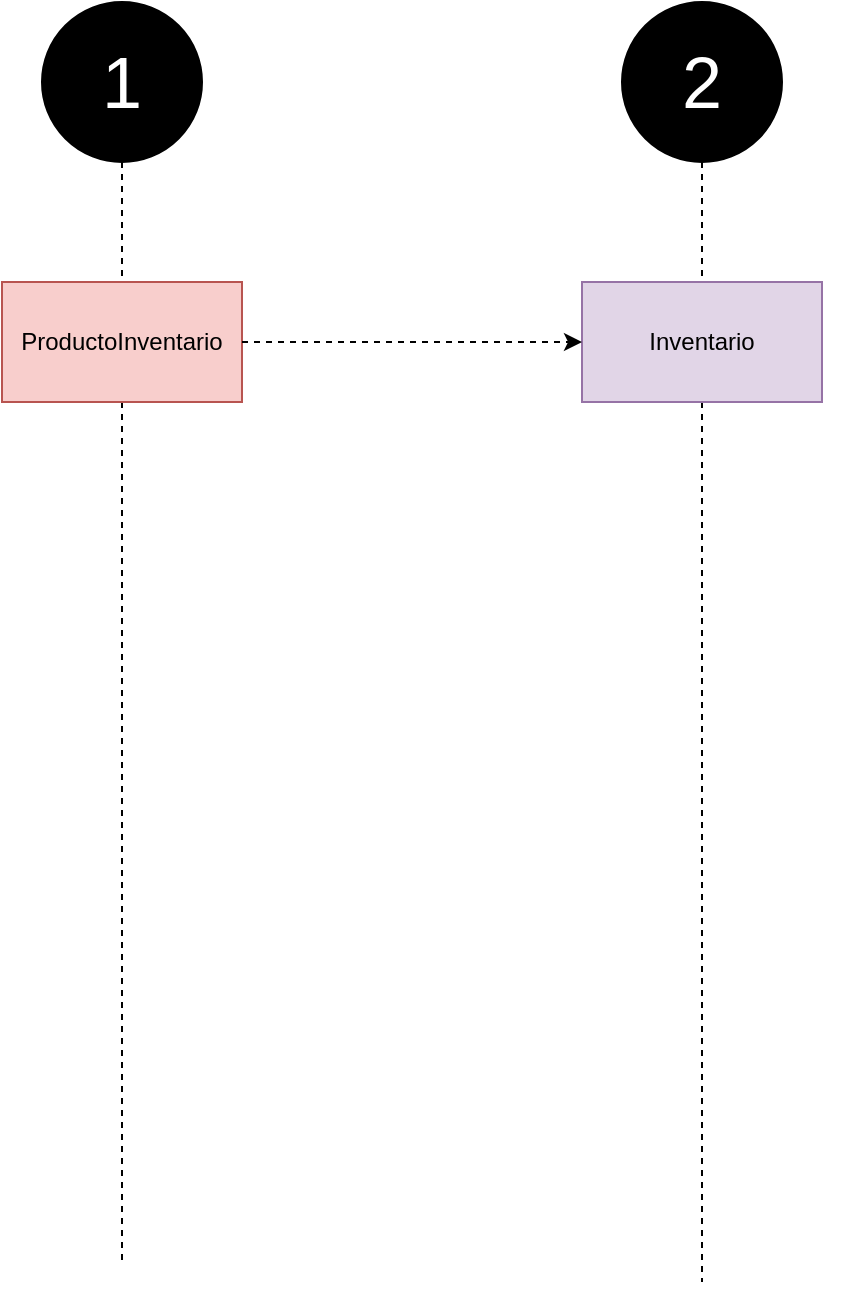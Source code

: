 <mxfile version="22.1.2" type="device" pages="2">
  <diagram name="Flujo de eventos" id="zBhicTsyFizKEP22qASS">
    <mxGraphModel dx="1434" dy="836" grid="1" gridSize="10" guides="1" tooltips="1" connect="1" arrows="1" fold="1" page="1" pageScale="1" pageWidth="827" pageHeight="1169" math="0" shadow="0">
      <root>
        <mxCell id="0" />
        <mxCell id="1" parent="0" />
        <mxCell id="tLENe-P63r3Lutoy_OWt-1" value="" style="group" parent="1" vertex="1" connectable="0">
          <mxGeometry x="60" y="40" width="110" height="630" as="geometry" />
        </mxCell>
        <mxCell id="tLENe-P63r3Lutoy_OWt-44" style="edgeStyle=orthogonalEdgeStyle;rounded=0;orthogonalLoop=1;jettySize=auto;html=1;dashed=1;endArrow=none;endFill=0;" parent="tLENe-P63r3Lutoy_OWt-1" source="tLENe-P63r3Lutoy_OWt-3" edge="1">
          <mxGeometry relative="1" as="geometry">
            <mxPoint x="40" y="630.0" as="targetPoint" />
          </mxGeometry>
        </mxCell>
        <mxCell id="tLENe-P63r3Lutoy_OWt-3" value="&lt;font color=&quot;#ffffff&quot; style=&quot;font-size: 36px;&quot;&gt;1&lt;/font&gt;" style="ellipse;whiteSpace=wrap;html=1;aspect=fixed;fillColor=#000000;" parent="tLENe-P63r3Lutoy_OWt-1" vertex="1">
          <mxGeometry width="80" height="80" as="geometry" />
        </mxCell>
        <mxCell id="L_dN7ZiLFzw9FxYTewuK-1" value="ProductoInventario" style="rounded=0;whiteSpace=wrap;html=1;fillColor=#f8cecc;strokeColor=#b85450;" vertex="1" parent="tLENe-P63r3Lutoy_OWt-1">
          <mxGeometry x="-20" y="140" width="120" height="60" as="geometry" />
        </mxCell>
        <mxCell id="tLENe-P63r3Lutoy_OWt-12" value="" style="group" parent="1" vertex="1" connectable="0">
          <mxGeometry x="350" y="40" width="110" height="650" as="geometry" />
        </mxCell>
        <mxCell id="tLENe-P63r3Lutoy_OWt-14" value="&lt;font color=&quot;#ffffff&quot; style=&quot;font-size: 36px;&quot;&gt;2&lt;/font&gt;" style="ellipse;whiteSpace=wrap;html=1;aspect=fixed;fillColor=#000000;" parent="tLENe-P63r3Lutoy_OWt-12" vertex="1">
          <mxGeometry width="80" height="80" as="geometry" />
        </mxCell>
        <mxCell id="tLENe-P63r3Lutoy_OWt-16" value="" style="edgeStyle=orthogonalEdgeStyle;rounded=0;orthogonalLoop=1;jettySize=auto;html=1;endArrow=none;endFill=0;dashed=1;" parent="tLENe-P63r3Lutoy_OWt-12" source="tLENe-P63r3Lutoy_OWt-14" edge="1">
          <mxGeometry relative="1" as="geometry">
            <mxPoint x="40" y="640" as="targetPoint" />
            <mxPoint x="390" y="152.642" as="sourcePoint" />
          </mxGeometry>
        </mxCell>
        <mxCell id="L_dN7ZiLFzw9FxYTewuK-2" value="Inventario" style="rounded=0;whiteSpace=wrap;html=1;fillColor=#e1d5e7;strokeColor=#9673a6;" vertex="1" parent="tLENe-P63r3Lutoy_OWt-12">
          <mxGeometry x="-20" y="140" width="120" height="60" as="geometry" />
        </mxCell>
        <mxCell id="L_dN7ZiLFzw9FxYTewuK-4" style="edgeStyle=orthogonalEdgeStyle;rounded=0;orthogonalLoop=1;jettySize=auto;html=1;dashed=1;" edge="1" parent="1" source="L_dN7ZiLFzw9FxYTewuK-1" target="L_dN7ZiLFzw9FxYTewuK-2">
          <mxGeometry relative="1" as="geometry" />
        </mxCell>
      </root>
    </mxGraphModel>
  </diagram>
  <diagram id="LfHUw2b1Mqzj6z31MRwS" name="Página-2">
    <mxGraphModel dx="2620" dy="2214" grid="1" gridSize="10" guides="1" tooltips="1" connect="1" arrows="1" fold="1" page="1" pageScale="1" pageWidth="827" pageHeight="1169" math="0" shadow="0">
      <root>
        <mxCell id="0" />
        <mxCell id="1" parent="0" />
        <mxCell id="Yvo61abbtXtxRw5pMssy-1" value="" style="rounded=1;whiteSpace=wrap;html=1;dashed=1;" parent="1" vertex="1">
          <mxGeometry x="-20" y="10" width="1690" height="1490" as="geometry" />
        </mxCell>
        <mxCell id="Yvo61abbtXtxRw5pMssy-2" value="&lt;font style=&quot;font-size: 36px;&quot;&gt;Inventario&lt;/font&gt;" style="text;html=1;align=center;verticalAlign=middle;resizable=0;points=[];autosize=1;strokeColor=none;fillColor=none;fontStyle=1" parent="1" vertex="1">
          <mxGeometry x="610" y="30" width="200" height="60" as="geometry" />
        </mxCell>
        <mxCell id="Yvo61abbtXtxRw5pMssy-3" value="Actor" style="whiteSpace=wrap;html=1;aspect=fixed;fillColor=#FCFCAA;" parent="1" vertex="1">
          <mxGeometry x="40" y="-230" width="80" height="80" as="geometry" />
        </mxCell>
        <mxCell id="Yvo61abbtXtxRw5pMssy-4" value="Comandos" style="whiteSpace=wrap;html=1;aspect=fixed;fillColor=#BDD7EE;" parent="1" vertex="1">
          <mxGeometry x="150" y="-230" width="80" height="80" as="geometry" />
        </mxCell>
        <mxCell id="Yvo61abbtXtxRw5pMssy-5" value="Enttity" style="whiteSpace=wrap;html=1;aspect=fixed;fillColor=#FFFF00;" parent="1" vertex="1">
          <mxGeometry x="260" y="-230" width="80" height="80" as="geometry" />
        </mxCell>
        <mxCell id="Yvo61abbtXtxRw5pMssy-6" value="Real&amp;nbsp; Model" style="whiteSpace=wrap;html=1;aspect=fixed;fillColor=#92D050;" parent="1" vertex="1">
          <mxGeometry x="380" y="-230" width="80" height="80" as="geometry" />
        </mxCell>
        <mxCell id="Yvo61abbtXtxRw5pMssy-7" value="Bussines Rules" style="whiteSpace=wrap;html=1;aspect=fixed;fillColor=#CC99FF;" parent="1" vertex="1">
          <mxGeometry x="490" y="-230" width="80" height="80" as="geometry" />
        </mxCell>
        <mxCell id="Yvo61abbtXtxRw5pMssy-8" value="External System" style="whiteSpace=wrap;html=1;aspect=fixed;fillColor=#FDD3FA;" parent="1" vertex="1">
          <mxGeometry x="590" y="-230" width="80" height="80" as="geometry" />
        </mxCell>
        <mxCell id="Yvo61abbtXtxRw5pMssy-9" value="Event&lt;br&gt;" style="whiteSpace=wrap;html=1;aspect=fixed;fillColor=#FFC000;" parent="1" vertex="1">
          <mxGeometry x="790" y="-230" width="80" height="80" as="geometry" />
        </mxCell>
        <mxCell id="Yvo61abbtXtxRw5pMssy-10" value="Hostpot" style="whiteSpace=wrap;html=1;aspect=fixed;fillColor=#FA90B1;" parent="1" vertex="1">
          <mxGeometry x="890" y="-230" width="80" height="80" as="geometry" />
        </mxCell>
        <mxCell id="Yvo61abbtXtxRw5pMssy-11" value="Eventos Previos" style="whiteSpace=wrap;html=1;aspect=fixed;fillColor=#D6DCE4;" parent="1" vertex="1">
          <mxGeometry x="700" y="-230" width="80" height="80" as="geometry" />
        </mxCell>
        <mxCell id="U72urnrVb7foCrX-JU2N-99" style="edgeStyle=orthogonalEdgeStyle;rounded=0;orthogonalLoop=1;jettySize=auto;html=1;strokeColor=#CC99FF;strokeWidth=3;" edge="1" parent="1" source="Yvo61abbtXtxRw5pMssy-15" target="U72urnrVb7foCrX-JU2N-19">
          <mxGeometry relative="1" as="geometry">
            <Array as="points">
              <mxPoint x="650" y="180" />
              <mxPoint x="1490" y="180" />
              <mxPoint x="1490" y="1020" />
              <mxPoint x="1070" y="1020" />
            </Array>
          </mxGeometry>
        </mxCell>
        <mxCell id="U72urnrVb7foCrX-JU2N-100" style="edgeStyle=orthogonalEdgeStyle;rounded=0;orthogonalLoop=1;jettySize=auto;html=1;strokeColor=#CC99FF;strokeWidth=3;" edge="1" parent="1" source="Yvo61abbtXtxRw5pMssy-15" target="U72urnrVb7foCrX-JU2N-11">
          <mxGeometry relative="1" as="geometry">
            <Array as="points">
              <mxPoint x="650" y="180" />
              <mxPoint x="180" y="180" />
              <mxPoint x="180" y="930" />
              <mxPoint x="490" y="930" />
            </Array>
          </mxGeometry>
        </mxCell>
        <mxCell id="U72urnrVb7foCrX-JU2N-102" style="edgeStyle=orthogonalEdgeStyle;rounded=0;orthogonalLoop=1;jettySize=auto;html=1;strokeColor=#CC99FF;strokeWidth=3;" edge="1" parent="1" source="Yvo61abbtXtxRw5pMssy-15" target="U72urnrVb7foCrX-JU2N-3">
          <mxGeometry relative="1" as="geometry">
            <Array as="points">
              <mxPoint x="650" y="180" />
              <mxPoint x="1040" y="180" />
            </Array>
          </mxGeometry>
        </mxCell>
        <mxCell id="Yvo61abbtXtxRw5pMssy-15" value="Inventario Creado" style="whiteSpace=wrap;html=1;aspect=fixed;fillColor=#FFC000;" parent="1" vertex="1">
          <mxGeometry x="610" y="277.5" width="80" height="80" as="geometry" />
        </mxCell>
        <mxCell id="Yvo61abbtXtxRw5pMssy-16" value="Inventario" style="whiteSpace=wrap;html=1;aspect=fixed;fillColor=#FFFF00;" parent="1" vertex="1">
          <mxGeometry x="530" y="277.5" width="80" height="80" as="geometry" />
        </mxCell>
        <mxCell id="Yvo61abbtXtxRw5pMssy-17" value="Crear Inventario" style="whiteSpace=wrap;html=1;aspect=fixed;fillColor=#BDD7EE;" parent="1" vertex="1">
          <mxGeometry x="450" y="277.5" width="80" height="80" as="geometry" />
        </mxCell>
        <mxCell id="Yvo61abbtXtxRw5pMssy-19" value="Pol-Inventario-001:No debe existir otro inventariocon el mismo nombre&lt;br&gt;&amp;nbsp;" style="whiteSpace=wrap;html=1;aspect=fixed;fillColor=#CC99FF;" parent="1" vertex="1">
          <mxGeometry x="500" y="357.5" width="150" height="150" as="geometry" />
        </mxCell>
        <mxCell id="U72urnrVb7foCrX-JU2N-30" style="edgeStyle=orthogonalEdgeStyle;rounded=0;orthogonalLoop=1;jettySize=auto;html=1;curved=1;" edge="1" parent="1" source="Yvo61abbtXtxRw5pMssy-28" target="Yvo61abbtXtxRw5pMssy-17">
          <mxGeometry relative="1" as="geometry">
            <Array as="points">
              <mxPoint x="380" y="190" />
              <mxPoint x="380" y="320" />
            </Array>
          </mxGeometry>
        </mxCell>
        <mxCell id="Yvo61abbtXtxRw5pMssy-28" value="Administrador General" style="whiteSpace=wrap;html=1;aspect=fixed;fillColor=#FCFCAA;" parent="1" vertex="1">
          <mxGeometry x="220" y="187.5" width="80" height="80" as="geometry" />
        </mxCell>
        <mxCell id="U72urnrVb7foCrX-JU2N-31" style="edgeStyle=orthogonalEdgeStyle;rounded=0;orthogonalLoop=1;jettySize=auto;html=1;" edge="1" parent="1" source="Yvo61abbtXtxRw5pMssy-31" target="Yvo61abbtXtxRw5pMssy-17">
          <mxGeometry relative="1" as="geometry" />
        </mxCell>
        <mxCell id="Yvo61abbtXtxRw5pMssy-31" value="Administrador Institución" style="whiteSpace=wrap;html=1;aspect=fixed;fillColor=#FCFCAA;" parent="1" vertex="1">
          <mxGeometry x="220" y="277.5" width="80" height="80" as="geometry" />
        </mxCell>
        <mxCell id="U72urnrVb7foCrX-JU2N-28" style="edgeStyle=orthogonalEdgeStyle;rounded=0;orthogonalLoop=1;jettySize=auto;html=1;curved=1;" edge="1" parent="1" source="Yvo61abbtXtxRw5pMssy-36" target="Yvo61abbtXtxRw5pMssy-17">
          <mxGeometry relative="1" as="geometry">
            <Array as="points">
              <mxPoint x="380" y="412" />
              <mxPoint x="380" y="318" />
            </Array>
          </mxGeometry>
        </mxCell>
        <mxCell id="Yvo61abbtXtxRw5pMssy-36" value="Lider de Inventario" style="whiteSpace=wrap;html=1;aspect=fixed;fillColor=#FCFCAA;" parent="1" vertex="1">
          <mxGeometry x="220" y="372.5" width="80" height="80" as="geometry" />
        </mxCell>
        <mxCell id="Yvo61abbtXtxRw5pMssy-59" value="Inventario Eliminado" style="whiteSpace=wrap;html=1;aspect=fixed;fillColor=#D6DCE4;" parent="1" vertex="1">
          <mxGeometry x="690" y="277.5" width="80" height="80" as="geometry" />
        </mxCell>
        <mxCell id="U72urnrVb7foCrX-JU2N-103" style="edgeStyle=orthogonalEdgeStyle;rounded=0;orthogonalLoop=1;jettySize=auto;html=1;strokeWidth=3;strokeColor=#FF9933;" edge="1" parent="1" source="U72urnrVb7foCrX-JU2N-1" target="U72urnrVb7foCrX-JU2N-11">
          <mxGeometry relative="1" as="geometry">
            <Array as="points">
              <mxPoint x="1240" y="1000" />
              <mxPoint x="510" y="1000" />
            </Array>
          </mxGeometry>
        </mxCell>
        <mxCell id="U72urnrVb7foCrX-JU2N-104" style="edgeStyle=orthogonalEdgeStyle;rounded=0;orthogonalLoop=1;jettySize=auto;html=1;strokeWidth=3;strokeColor=#FF9933;" edge="1" parent="1" source="U72urnrVb7foCrX-JU2N-1" target="U72urnrVb7foCrX-JU2N-19">
          <mxGeometry relative="1" as="geometry">
            <Array as="points">
              <mxPoint x="1240" y="1000" />
              <mxPoint x="1070" y="1000" />
            </Array>
          </mxGeometry>
        </mxCell>
        <mxCell id="U72urnrVb7foCrX-JU2N-1" value="Inventario Modificado" style="whiteSpace=wrap;html=1;aspect=fixed;fillColor=#FFC000;" vertex="1" parent="1">
          <mxGeometry x="1180" y="287.5" width="80" height="80" as="geometry" />
        </mxCell>
        <mxCell id="U72urnrVb7foCrX-JU2N-2" value="Inventario" style="whiteSpace=wrap;html=1;aspect=fixed;fillColor=#FFFF00;" vertex="1" parent="1">
          <mxGeometry x="1100" y="287.5" width="80" height="80" as="geometry" />
        </mxCell>
        <mxCell id="U72urnrVb7foCrX-JU2N-3" value="Modificar Inventario" style="whiteSpace=wrap;html=1;aspect=fixed;fillColor=#BDD7EE;" vertex="1" parent="1">
          <mxGeometry x="1020" y="287.5" width="80" height="80" as="geometry" />
        </mxCell>
        <mxCell id="U72urnrVb7foCrX-JU2N-8" value="Inventario Consultado" style="whiteSpace=wrap;html=1;aspect=fixed;fillColor=#D6DCE4;" vertex="1" parent="1">
          <mxGeometry x="1260" y="287.5" width="80" height="80" as="geometry" />
        </mxCell>
        <mxCell id="U72urnrVb7foCrX-JU2N-97" style="edgeStyle=orthogonalEdgeStyle;rounded=0;orthogonalLoop=1;jettySize=auto;html=1;strokeColor=#FA90B1;strokeWidth=3;" edge="1" parent="1" source="U72urnrVb7foCrX-JU2N-9" target="Yvo61abbtXtxRw5pMssy-17">
          <mxGeometry relative="1" as="geometry">
            <Array as="points">
              <mxPoint x="670" y="910" />
              <mxPoint x="120" y="910" />
              <mxPoint x="120" y="130" />
              <mxPoint x="490" y="130" />
            </Array>
          </mxGeometry>
        </mxCell>
        <mxCell id="U72urnrVb7foCrX-JU2N-98" style="edgeStyle=orthogonalEdgeStyle;rounded=0;orthogonalLoop=1;jettySize=auto;html=1;strokeColor=#FA90B1;strokeWidth=3;" edge="1" parent="1" source="U72urnrVb7foCrX-JU2N-9" target="U72urnrVb7foCrX-JU2N-3">
          <mxGeometry relative="1" as="geometry">
            <Array as="points">
              <mxPoint x="670" y="910" />
              <mxPoint x="1030" y="910" />
            </Array>
          </mxGeometry>
        </mxCell>
        <mxCell id="U72urnrVb7foCrX-JU2N-9" value="Inventario Consultado" style="whiteSpace=wrap;html=1;aspect=fixed;fillColor=#FFC000;" vertex="1" parent="1">
          <mxGeometry x="630" y="1100" width="80" height="80" as="geometry" />
        </mxCell>
        <mxCell id="U72urnrVb7foCrX-JU2N-10" value="Inventario" style="whiteSpace=wrap;html=1;aspect=fixed;fillColor=#FFFF00;" vertex="1" parent="1">
          <mxGeometry x="550" y="1100" width="80" height="80" as="geometry" />
        </mxCell>
        <mxCell id="U72urnrVb7foCrX-JU2N-11" value="Consultar Inventario" style="whiteSpace=wrap;html=1;aspect=fixed;fillColor=#BDD7EE;" vertex="1" parent="1">
          <mxGeometry x="470" y="1100" width="80" height="80" as="geometry" />
        </mxCell>
        <mxCell id="U72urnrVb7foCrX-JU2N-16" value="Inventario Creado" style="whiteSpace=wrap;html=1;aspect=fixed;fillColor=#D6DCE4;" vertex="1" parent="1">
          <mxGeometry x="710" y="1100" width="80" height="80" as="geometry" />
        </mxCell>
        <mxCell id="U72urnrVb7foCrX-JU2N-94" style="edgeStyle=orthogonalEdgeStyle;rounded=0;orthogonalLoop=1;jettySize=auto;html=1;strokeColor=#92D050;strokeWidth=3;" edge="1" parent="1" source="U72urnrVb7foCrX-JU2N-17" target="Yvo61abbtXtxRw5pMssy-17">
          <mxGeometry relative="1" as="geometry">
            <Array as="points">
              <mxPoint x="1230" y="930" />
              <mxPoint x="1550" y="930" />
              <mxPoint x="1550" y="130" />
              <mxPoint x="490" y="130" />
            </Array>
          </mxGeometry>
        </mxCell>
        <mxCell id="U72urnrVb7foCrX-JU2N-95" style="edgeStyle=orthogonalEdgeStyle;rounded=0;orthogonalLoop=1;jettySize=auto;html=1;strokeColor=#92D050;strokeWidth=3;" edge="1" parent="1" source="U72urnrVb7foCrX-JU2N-17" target="U72urnrVb7foCrX-JU2N-11">
          <mxGeometry relative="1" as="geometry">
            <Array as="points">
              <mxPoint x="1230" y="930" />
              <mxPoint x="510" y="930" />
            </Array>
          </mxGeometry>
        </mxCell>
        <mxCell id="U72urnrVb7foCrX-JU2N-96" style="edgeStyle=orthogonalEdgeStyle;rounded=0;orthogonalLoop=1;jettySize=auto;html=1;entryX=0.5;entryY=0;entryDx=0;entryDy=0;strokeColor=#92D050;strokeWidth=3;" edge="1" parent="1" source="U72urnrVb7foCrX-JU2N-17" target="U72urnrVb7foCrX-JU2N-3">
          <mxGeometry relative="1" as="geometry">
            <Array as="points">
              <mxPoint x="1230" y="930" />
              <mxPoint x="1550" y="930" />
              <mxPoint x="1550" y="130" />
              <mxPoint x="1060" y="130" />
            </Array>
          </mxGeometry>
        </mxCell>
        <mxCell id="U72urnrVb7foCrX-JU2N-17" value="Inventario Eliminado" style="whiteSpace=wrap;html=1;aspect=fixed;fillColor=#FFC000;" vertex="1" parent="1">
          <mxGeometry x="1190" y="1100" width="80" height="80" as="geometry" />
        </mxCell>
        <mxCell id="U72urnrVb7foCrX-JU2N-18" value="Inventario" style="whiteSpace=wrap;html=1;aspect=fixed;fillColor=#FFFF00;" vertex="1" parent="1">
          <mxGeometry x="1110" y="1100" width="80" height="80" as="geometry" />
        </mxCell>
        <mxCell id="U72urnrVb7foCrX-JU2N-19" value="Eliminar&amp;nbsp; Inventario" style="whiteSpace=wrap;html=1;aspect=fixed;fillColor=#BDD7EE;" vertex="1" parent="1">
          <mxGeometry x="1030" y="1100" width="80" height="80" as="geometry" />
        </mxCell>
        <mxCell id="U72urnrVb7foCrX-JU2N-24" value="Inventario Creado" style="whiteSpace=wrap;html=1;aspect=fixed;fillColor=#D6DCE4;" vertex="1" parent="1">
          <mxGeometry x="1270" y="1100" width="80" height="80" as="geometry" />
        </mxCell>
        <mxCell id="U72urnrVb7foCrX-JU2N-36" value="Pol-Inventario-002:Los datos del nuevo inventariodeben ser valido a nivel de tipo de dato, longitud, obligatoriedad, formato, rango&lt;br&gt;&amp;nbsp;" style="whiteSpace=wrap;html=1;aspect=fixed;fillColor=#CC99FF;" vertex="1" parent="1">
          <mxGeometry x="500" y="507.5" width="150" height="150" as="geometry" />
        </mxCell>
        <mxCell id="U72urnrVb7foCrX-JU2N-37" value="Inventario Creado" style="whiteSpace=wrap;html=1;aspect=fixed;fillColor=#D6DCE4;" vertex="1" parent="1">
          <mxGeometry x="1260" y="367.5" width="80" height="80" as="geometry" />
        </mxCell>
        <mxCell id="U72urnrVb7foCrX-JU2N-38" value="Inventario Consultado" style="whiteSpace=wrap;html=1;aspect=fixed;fillColor=#D6DCE4;" vertex="1" parent="1">
          <mxGeometry x="1270" y="1180" width="80" height="80" as="geometry" />
        </mxCell>
        <mxCell id="U72urnrVb7foCrX-JU2N-39" value="Inventario Modificado" style="whiteSpace=wrap;html=1;aspect=fixed;fillColor=#D6DCE4;" vertex="1" parent="1">
          <mxGeometry x="1270" y="1260" width="80" height="80" as="geometry" />
        </mxCell>
        <mxCell id="U72urnrVb7foCrX-JU2N-40" value="Inventario Consultado" style="whiteSpace=wrap;html=1;aspect=fixed;fillColor=#D6DCE4;" vertex="1" parent="1">
          <mxGeometry x="690" y="357.5" width="80" height="80" as="geometry" />
        </mxCell>
        <mxCell id="U72urnrVb7foCrX-JU2N-41" value="Inventario Modificado" style="whiteSpace=wrap;html=1;aspect=fixed;fillColor=#D6DCE4;" vertex="1" parent="1">
          <mxGeometry x="710" y="1180" width="80" height="80" as="geometry" />
        </mxCell>
        <mxCell id="U72urnrVb7foCrX-JU2N-42" value="Pol-Inventario-004:Si se envía parametros de consulta se deben de ser valido a nivel de tipo de dato, longitud, obligatoriedad, formato, rango&lt;br&gt;&amp;nbsp;" style="whiteSpace=wrap;html=1;aspect=fixed;fillColor=#CC99FF;" vertex="1" parent="1">
          <mxGeometry x="515" y="1180" width="150" height="150" as="geometry" />
        </mxCell>
        <mxCell id="U72urnrVb7foCrX-JU2N-43" value="Pol-Inventario-005: No debe existir otro pais, a excepcion de que sea el mismo pais que se esta modificando&lt;br&gt;&amp;nbsp;" style="whiteSpace=wrap;html=1;aspect=fixed;fillColor=#CC99FF;" vertex="1" parent="1">
          <mxGeometry x="1065" y="367.5" width="150" height="150" as="geometry" />
        </mxCell>
        <mxCell id="U72urnrVb7foCrX-JU2N-44" value="Pol-Inventario-006: debe existir el inventario que se esta modificando&amp;nbsp;" style="whiteSpace=wrap;html=1;aspect=fixed;fillColor=#CC99FF;" vertex="1" parent="1">
          <mxGeometry x="1065" y="667.5" width="150" height="150" as="geometry" />
        </mxCell>
        <mxCell id="U72urnrVb7foCrX-JU2N-45" value="Pol-Inventario-002:Los datos del nuevo inventariodeben ser valido a nivel de tipo de dato, longitud, obligatoriedad, formato, rango&lt;br&gt;&amp;nbsp;" style="whiteSpace=wrap;html=1;aspect=fixed;fillColor=#CC99FF;" vertex="1" parent="1">
          <mxGeometry x="1065" y="517.5" width="150" height="150" as="geometry" />
        </mxCell>
        <mxCell id="U72urnrVb7foCrX-JU2N-51" style="edgeStyle=orthogonalEdgeStyle;rounded=0;orthogonalLoop=1;jettySize=auto;html=1;curved=1;" edge="1" parent="1" source="U72urnrVb7foCrX-JU2N-52">
          <mxGeometry relative="1" as="geometry">
            <mxPoint x="1015" y="330" as="targetPoint" />
            <Array as="points">
              <mxPoint x="945" y="200" />
              <mxPoint x="945" y="330" />
            </Array>
          </mxGeometry>
        </mxCell>
        <mxCell id="U72urnrVb7foCrX-JU2N-52" value="Administrador General" style="whiteSpace=wrap;html=1;aspect=fixed;fillColor=#FCFCAA;" vertex="1" parent="1">
          <mxGeometry x="785" y="197.5" width="80" height="80" as="geometry" />
        </mxCell>
        <mxCell id="U72urnrVb7foCrX-JU2N-53" style="edgeStyle=orthogonalEdgeStyle;rounded=0;orthogonalLoop=1;jettySize=auto;html=1;" edge="1" parent="1" source="U72urnrVb7foCrX-JU2N-54">
          <mxGeometry relative="1" as="geometry">
            <mxPoint x="1015" y="328" as="targetPoint" />
          </mxGeometry>
        </mxCell>
        <mxCell id="U72urnrVb7foCrX-JU2N-54" value="Administrador Institución" style="whiteSpace=wrap;html=1;aspect=fixed;fillColor=#FCFCAA;" vertex="1" parent="1">
          <mxGeometry x="785" y="287.5" width="80" height="80" as="geometry" />
        </mxCell>
        <mxCell id="U72urnrVb7foCrX-JU2N-55" style="edgeStyle=orthogonalEdgeStyle;rounded=0;orthogonalLoop=1;jettySize=auto;html=1;curved=1;" edge="1" parent="1" source="U72urnrVb7foCrX-JU2N-56">
          <mxGeometry relative="1" as="geometry">
            <mxPoint x="1015" y="328" as="targetPoint" />
            <Array as="points">
              <mxPoint x="945" y="422" />
              <mxPoint x="945" y="328" />
            </Array>
          </mxGeometry>
        </mxCell>
        <mxCell id="U72urnrVb7foCrX-JU2N-56" value="Lider de Inventario" style="whiteSpace=wrap;html=1;aspect=fixed;fillColor=#FCFCAA;" vertex="1" parent="1">
          <mxGeometry x="785" y="382.5" width="80" height="80" as="geometry" />
        </mxCell>
        <mxCell id="U72urnrVb7foCrX-JU2N-57" value="Pol-Inventario-007:Que el inventario exista y no tenga productos asociados&lt;br&gt;&amp;nbsp;" style="whiteSpace=wrap;html=1;aspect=fixed;fillColor=#CC99FF;" vertex="1" parent="1">
          <mxGeometry x="1075" y="1180" width="150" height="150" as="geometry" />
        </mxCell>
        <mxCell id="U72urnrVb7foCrX-JU2N-65" style="edgeStyle=orthogonalEdgeStyle;rounded=0;orthogonalLoop=1;jettySize=auto;html=1;curved=1;" edge="1" parent="1" source="U72urnrVb7foCrX-JU2N-66">
          <mxGeometry relative="1" as="geometry">
            <mxPoint x="470" y="1140" as="targetPoint" />
            <Array as="points">
              <mxPoint x="400" y="1010" />
              <mxPoint x="400" y="1140" />
            </Array>
          </mxGeometry>
        </mxCell>
        <mxCell id="U72urnrVb7foCrX-JU2N-66" value="Administrador General" style="whiteSpace=wrap;html=1;aspect=fixed;fillColor=#FCFCAA;" vertex="1" parent="1">
          <mxGeometry x="240" y="1007.5" width="80" height="80" as="geometry" />
        </mxCell>
        <mxCell id="U72urnrVb7foCrX-JU2N-67" style="edgeStyle=orthogonalEdgeStyle;rounded=0;orthogonalLoop=1;jettySize=auto;html=1;" edge="1" parent="1" source="U72urnrVb7foCrX-JU2N-68">
          <mxGeometry relative="1" as="geometry">
            <mxPoint x="470" y="1138" as="targetPoint" />
          </mxGeometry>
        </mxCell>
        <mxCell id="U72urnrVb7foCrX-JU2N-68" value="Administrador Institución" style="whiteSpace=wrap;html=1;aspect=fixed;fillColor=#FCFCAA;" vertex="1" parent="1">
          <mxGeometry x="240" y="1097.5" width="80" height="80" as="geometry" />
        </mxCell>
        <mxCell id="U72urnrVb7foCrX-JU2N-69" style="edgeStyle=orthogonalEdgeStyle;rounded=0;orthogonalLoop=1;jettySize=auto;html=1;curved=1;" edge="1" parent="1" source="U72urnrVb7foCrX-JU2N-70">
          <mxGeometry relative="1" as="geometry">
            <mxPoint x="470" y="1138" as="targetPoint" />
            <Array as="points">
              <mxPoint x="400" y="1232" />
              <mxPoint x="400" y="1138" />
            </Array>
          </mxGeometry>
        </mxCell>
        <mxCell id="U72urnrVb7foCrX-JU2N-70" value="Lider de Inventario" style="whiteSpace=wrap;html=1;aspect=fixed;fillColor=#FCFCAA;" vertex="1" parent="1">
          <mxGeometry x="240" y="1192.5" width="80" height="80" as="geometry" />
        </mxCell>
        <mxCell id="U72urnrVb7foCrX-JU2N-72" style="edgeStyle=orthogonalEdgeStyle;rounded=0;orthogonalLoop=1;jettySize=auto;html=1;curved=1;" edge="1" parent="1" source="U72urnrVb7foCrX-JU2N-71" target="U72urnrVb7foCrX-JU2N-11">
          <mxGeometry relative="1" as="geometry">
            <Array as="points">
              <mxPoint x="400" y="1330" />
              <mxPoint x="400" y="1140" />
            </Array>
          </mxGeometry>
        </mxCell>
        <mxCell id="U72urnrVb7foCrX-JU2N-71" value="Trabajador" style="whiteSpace=wrap;html=1;aspect=fixed;fillColor=#FCFCAA;" vertex="1" parent="1">
          <mxGeometry x="240" y="1290" width="80" height="80" as="geometry" />
        </mxCell>
        <mxCell id="U72urnrVb7foCrX-JU2N-87" style="edgeStyle=orthogonalEdgeStyle;rounded=0;orthogonalLoop=1;jettySize=auto;html=1;curved=1;" edge="1" parent="1" source="U72urnrVb7foCrX-JU2N-88">
          <mxGeometry relative="1" as="geometry">
            <mxPoint x="1030" y="1137.5" as="targetPoint" />
            <Array as="points">
              <mxPoint x="960" y="1007.5" />
              <mxPoint x="960" y="1137.5" />
            </Array>
          </mxGeometry>
        </mxCell>
        <mxCell id="U72urnrVb7foCrX-JU2N-88" value="Administrador General" style="whiteSpace=wrap;html=1;aspect=fixed;fillColor=#FCFCAA;" vertex="1" parent="1">
          <mxGeometry x="800" y="1005" width="80" height="80" as="geometry" />
        </mxCell>
        <mxCell id="U72urnrVb7foCrX-JU2N-89" style="edgeStyle=orthogonalEdgeStyle;rounded=0;orthogonalLoop=1;jettySize=auto;html=1;" edge="1" parent="1" source="U72urnrVb7foCrX-JU2N-90">
          <mxGeometry relative="1" as="geometry">
            <mxPoint x="1030" y="1135.5" as="targetPoint" />
          </mxGeometry>
        </mxCell>
        <mxCell id="U72urnrVb7foCrX-JU2N-90" value="Administrador Institución" style="whiteSpace=wrap;html=1;aspect=fixed;fillColor=#FCFCAA;" vertex="1" parent="1">
          <mxGeometry x="800" y="1095" width="80" height="80" as="geometry" />
        </mxCell>
        <mxCell id="U72urnrVb7foCrX-JU2N-91" style="edgeStyle=orthogonalEdgeStyle;rounded=0;orthogonalLoop=1;jettySize=auto;html=1;curved=1;" edge="1" parent="1" source="U72urnrVb7foCrX-JU2N-92">
          <mxGeometry relative="1" as="geometry">
            <mxPoint x="1030" y="1135.5" as="targetPoint" />
            <Array as="points">
              <mxPoint x="960" y="1229.5" />
              <mxPoint x="960" y="1135.5" />
            </Array>
          </mxGeometry>
        </mxCell>
        <mxCell id="U72urnrVb7foCrX-JU2N-92" value="Lider de Inventario" style="whiteSpace=wrap;html=1;aspect=fixed;fillColor=#FCFCAA;" vertex="1" parent="1">
          <mxGeometry x="800" y="1190" width="80" height="80" as="geometry" />
        </mxCell>
        <mxCell id="U72urnrVb7foCrX-JU2N-93" value="Pol-Inventario-003:Debe de exisitir una sucursal a la cual debe estar asociado el inventario&lt;br&gt;&amp;nbsp;" style="whiteSpace=wrap;html=1;aspect=fixed;fillColor=#CC99FF;" vertex="1" parent="1">
          <mxGeometry x="500" y="657.5" width="150" height="150" as="geometry" />
        </mxCell>
        <mxCell id="U72urnrVb7foCrX-JU2N-101" value="Pol-Inventario-008: El usuario debe estar permitido para consultar&lt;br&gt;&amp;nbsp;" style="whiteSpace=wrap;html=1;aspect=fixed;fillColor=#CC99FF;" vertex="1" parent="1">
          <mxGeometry x="515" y="1330" width="150" height="150" as="geometry" />
        </mxCell>
        <mxCell id="U72urnrVb7foCrX-JU2N-105" value="Inventario Eliminado" style="whiteSpace=wrap;html=1;aspect=fixed;fillColor=#D6DCE4;" vertex="1" parent="1">
          <mxGeometry x="710" y="1260" width="80" height="80" as="geometry" />
        </mxCell>
      </root>
    </mxGraphModel>
  </diagram>
</mxfile>
